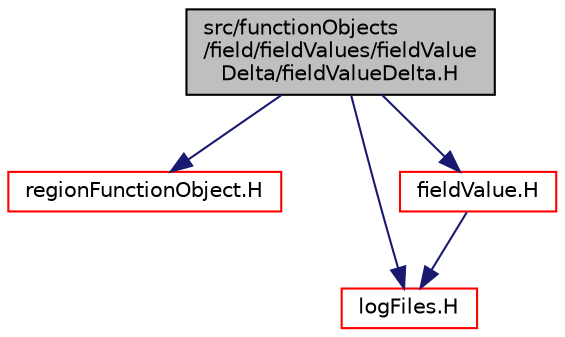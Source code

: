 digraph "src/functionObjects/field/fieldValues/fieldValueDelta/fieldValueDelta.H"
{
  bgcolor="transparent";
  edge [fontname="Helvetica",fontsize="10",labelfontname="Helvetica",labelfontsize="10"];
  node [fontname="Helvetica",fontsize="10",shape=record];
  Node0 [label="src/functionObjects\l/field/fieldValues/fieldValue\lDelta/fieldValueDelta.H",height=0.2,width=0.4,color="black", fillcolor="grey75", style="filled", fontcolor="black"];
  Node0 -> Node1 [color="midnightblue",fontsize="10",style="solid",fontname="Helvetica"];
  Node1 [label="regionFunctionObject.H",height=0.2,width=0.4,color="red",URL="$a09677.html"];
  Node0 -> Node69 [color="midnightblue",fontsize="10",style="solid",fontname="Helvetica"];
  Node69 [label="logFiles.H",height=0.2,width=0.4,color="red",URL="$a09671.html"];
  Node0 -> Node105 [color="midnightblue",fontsize="10",style="solid",fontname="Helvetica"];
  Node105 [label="fieldValue.H",height=0.2,width=0.4,color="red",URL="$a04628.html"];
  Node105 -> Node69 [color="midnightblue",fontsize="10",style="solid",fontname="Helvetica"];
}
